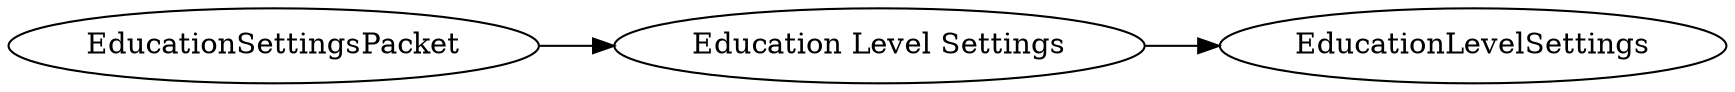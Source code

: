 digraph "EducationSettingsPacket" {
rankdir = LR
0
0 -> 1
1 -> 32

0 [label="EducationSettingsPacket",comment="name: \"EducationSettingsPacket\", typeName: \"\", id: 0, branchId: 137, recurseId: -1, attributes: 0, notes: \"\""];
1 [label="Education Level Settings",comment="name: \"Education Level Settings\", typeName: \"EducationLevelSettings\", id: 1, branchId: 0, recurseId: -1, attributes: 256, notes: \"\""];
32 [label="EducationLevelSettings",comment="name: \"EducationLevelSettings\", typeName: \"\", id: 32, branchId: 0, recurseId: -1, attributes: 512, notes: \"\""];
{ rank = max;32}

}
